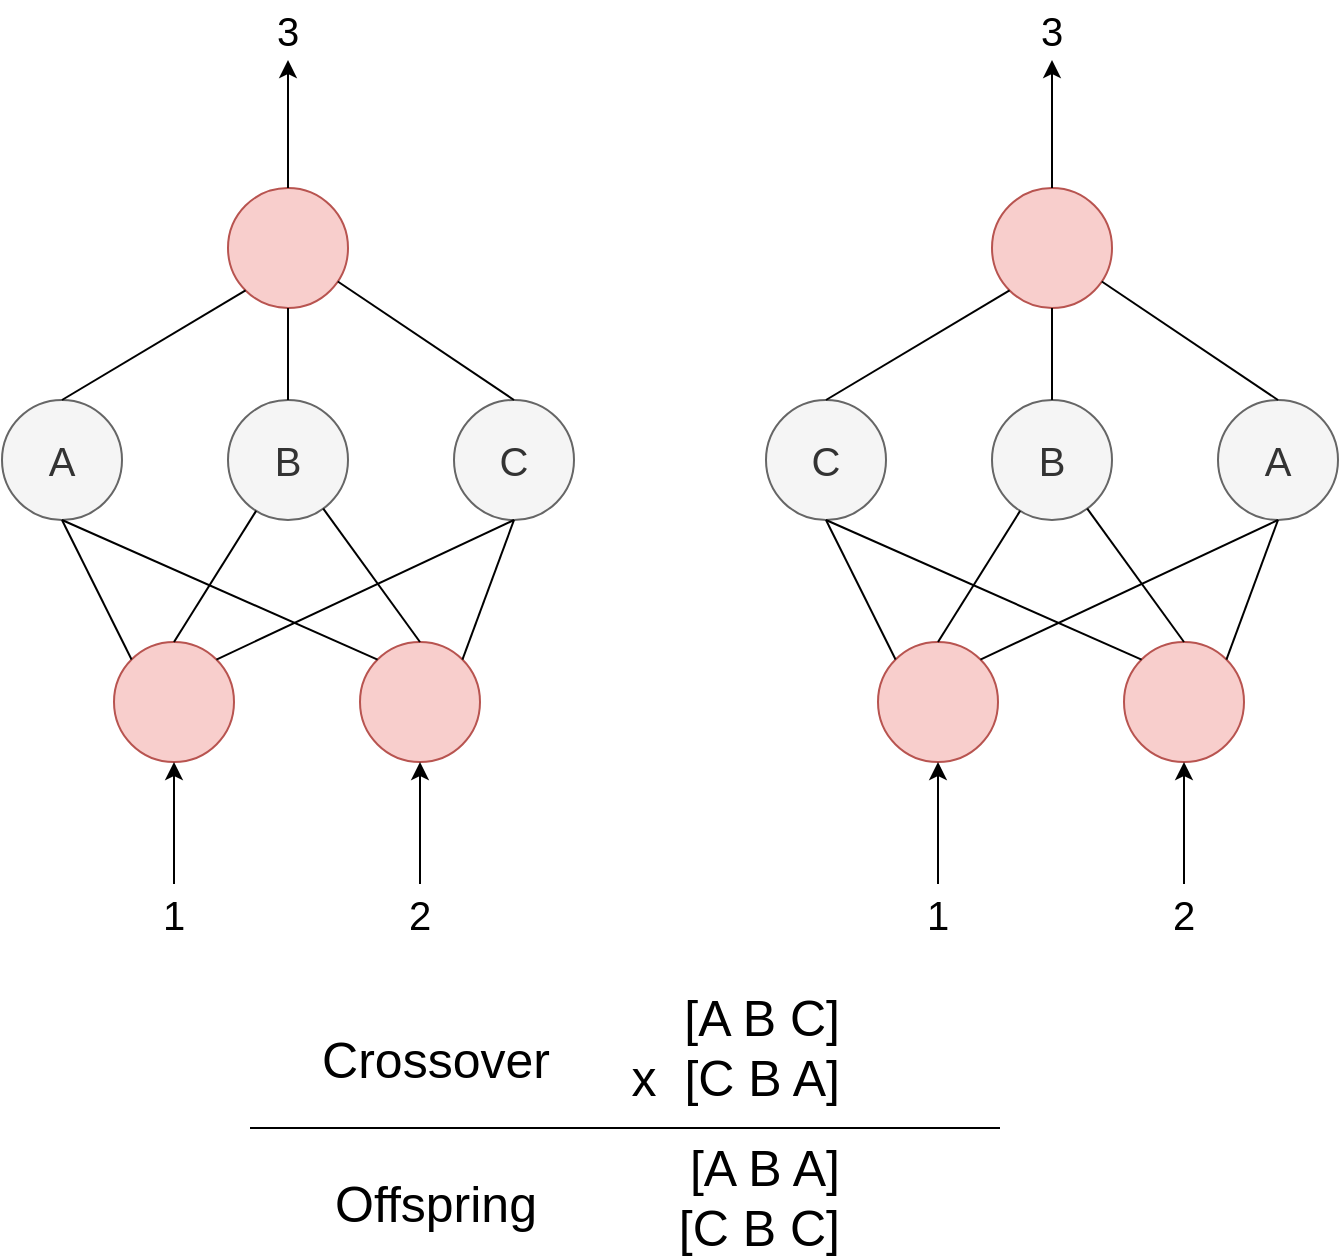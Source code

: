 <mxfile scale="1" border="0" version="28.0.4">
  <diagram name="Page-1" id="lqh_Il7PUDTA4zO0Oj97">
    <mxGraphModel dx="1332" dy="968" grid="0" gridSize="10" guides="1" tooltips="1" connect="1" arrows="1" fold="1" page="0" pageScale="1" pageWidth="850" pageHeight="1100" math="0" shadow="0">
      <root>
        <mxCell id="0" />
        <mxCell id="1" parent="0" />
        <mxCell id="Nd5IJ-L-UjgMi4WhHVAJ-4" style="edgeStyle=none;curved=1;rounded=0;orthogonalLoop=1;jettySize=auto;html=1;entryX=1;entryY=0.5;entryDx=0;entryDy=0;fontSize=16;startSize=8;endSize=8;" parent="1" edge="1">
          <mxGeometry relative="1" as="geometry">
            <mxPoint x="34" y="88" as="sourcePoint" />
            <mxPoint x="34" y="88" as="targetPoint" />
          </mxGeometry>
        </mxCell>
        <mxCell id="Nd5IJ-L-UjgMi4WhHVAJ-5" value="&lt;font style=&quot;font-size: 20px;&quot;&gt;B&lt;/font&gt;" style="ellipse;whiteSpace=wrap;html=1;fontSize=16;fillColor=#f5f5f5;fontColor=#333333;strokeColor=#666666;" parent="1" vertex="1">
          <mxGeometry x="73" y="-143" width="60" height="60" as="geometry" />
        </mxCell>
        <mxCell id="Nd5IJ-L-UjgMi4WhHVAJ-8" value="" style="ellipse;whiteSpace=wrap;html=1;fontSize=16;fillColor=#f8cecc;strokeColor=#b85450;" parent="1" vertex="1">
          <mxGeometry x="16" y="-22" width="60" height="60" as="geometry" />
        </mxCell>
        <mxCell id="Nd5IJ-L-UjgMi4WhHVAJ-14" value="" style="edgeStyle=none;curved=1;rounded=0;orthogonalLoop=1;jettySize=auto;html=1;fontSize=16;startSize=8;endSize=8;endArrow=none;endFill=0;entryX=0.5;entryY=0;entryDx=0;entryDy=0;" parent="1" source="Nd5IJ-L-UjgMi4WhHVAJ-5" target="Nd5IJ-L-UjgMi4WhHVAJ-8" edge="1">
          <mxGeometry relative="1" as="geometry">
            <mxPoint x="247" y="-90" as="sourcePoint" />
            <mxPoint x="46" y="-41" as="targetPoint" />
          </mxGeometry>
        </mxCell>
        <mxCell id="AVQ2NDTrIzkf_kXeqUEB-1" value="" style="ellipse;whiteSpace=wrap;html=1;fontSize=16;fillColor=#f8cecc;strokeColor=#b85450;" parent="1" vertex="1">
          <mxGeometry x="73" y="-249" width="60" height="60" as="geometry" />
        </mxCell>
        <mxCell id="AVQ2NDTrIzkf_kXeqUEB-5" value="" style="edgeStyle=none;curved=1;rounded=0;orthogonalLoop=1;jettySize=auto;html=1;fontSize=16;startSize=8;endSize=8;endArrow=none;endFill=0;" parent="1" source="AVQ2NDTrIzkf_kXeqUEB-1" target="Nd5IJ-L-UjgMi4WhHVAJ-5" edge="1">
          <mxGeometry relative="1" as="geometry">
            <mxPoint x="97" y="-71" as="sourcePoint" />
            <mxPoint x="69" y="-28" as="targetPoint" />
          </mxGeometry>
        </mxCell>
        <mxCell id="AVQ2NDTrIzkf_kXeqUEB-7" value="" style="ellipse;whiteSpace=wrap;html=1;fontSize=16;fillColor=#f8cecc;strokeColor=#b85450;" parent="1" vertex="1">
          <mxGeometry x="139" y="-22" width="60" height="60" as="geometry" />
        </mxCell>
        <mxCell id="AVQ2NDTrIzkf_kXeqUEB-8" value="" style="edgeStyle=none;curved=1;rounded=0;orthogonalLoop=1;jettySize=auto;html=1;fontSize=16;startSize=8;endSize=8;endArrow=none;endFill=0;entryX=0.5;entryY=0;entryDx=0;entryDy=0;" parent="1" source="Nd5IJ-L-UjgMi4WhHVAJ-5" target="AVQ2NDTrIzkf_kXeqUEB-7" edge="1">
          <mxGeometry relative="1" as="geometry">
            <mxPoint x="98" y="-70" as="sourcePoint" />
            <mxPoint x="71" y="-27" as="targetPoint" />
          </mxGeometry>
        </mxCell>
        <mxCell id="huoUurtpqqZWKAT2L6YX-1" value="&lt;font style=&quot;font-size: 20px;&quot;&gt;C&lt;/font&gt;" style="ellipse;whiteSpace=wrap;html=1;fontSize=16;fillColor=#f5f5f5;fontColor=#333333;strokeColor=#666666;" parent="1" vertex="1">
          <mxGeometry x="186" y="-143" width="60" height="60" as="geometry" />
        </mxCell>
        <mxCell id="huoUurtpqqZWKAT2L6YX-2" value="" style="edgeStyle=none;curved=1;rounded=0;orthogonalLoop=1;jettySize=auto;html=1;fontSize=16;startSize=8;endSize=8;endArrow=none;endFill=0;exitX=1;exitY=0;exitDx=0;exitDy=0;entryX=0.5;entryY=1;entryDx=0;entryDy=0;" parent="1" source="Nd5IJ-L-UjgMi4WhHVAJ-8" target="huoUurtpqqZWKAT2L6YX-1" edge="1">
          <mxGeometry relative="1" as="geometry">
            <mxPoint x="78" y="-79" as="sourcePoint" />
            <mxPoint x="174" y="-78" as="targetPoint" />
          </mxGeometry>
        </mxCell>
        <mxCell id="huoUurtpqqZWKAT2L6YX-4" value="" style="edgeStyle=none;curved=1;rounded=0;orthogonalLoop=1;jettySize=auto;html=1;fontSize=16;startSize=8;endSize=8;endArrow=none;endFill=0;entryX=0.5;entryY=0;entryDx=0;entryDy=0;" parent="1" source="AVQ2NDTrIzkf_kXeqUEB-1" target="huoUurtpqqZWKAT2L6YX-1" edge="1">
          <mxGeometry relative="1" as="geometry">
            <mxPoint x="99" y="-182" as="sourcePoint" />
            <mxPoint x="70" y="-127" as="targetPoint" />
          </mxGeometry>
        </mxCell>
        <mxCell id="huoUurtpqqZWKAT2L6YX-10" value="" style="edgeStyle=none;curved=1;rounded=0;orthogonalLoop=1;jettySize=auto;html=1;fontSize=16;startSize=8;endSize=8;endArrow=none;endFill=0;entryX=1;entryY=0;entryDx=0;entryDy=0;exitX=0.5;exitY=1;exitDx=0;exitDy=0;" parent="1" source="huoUurtpqqZWKAT2L6YX-1" target="AVQ2NDTrIzkf_kXeqUEB-7" edge="1">
          <mxGeometry relative="1" as="geometry">
            <mxPoint x="78" y="-79" as="sourcePoint" />
            <mxPoint x="157" y="-3" as="targetPoint" />
          </mxGeometry>
        </mxCell>
        <mxCell id="huoUurtpqqZWKAT2L6YX-18" style="edgeStyle=none;curved=1;rounded=0;orthogonalLoop=1;jettySize=auto;html=1;entryX=1;entryY=0.5;entryDx=0;entryDy=0;fontSize=16;startSize=8;endSize=8;" parent="1" edge="1">
          <mxGeometry relative="1" as="geometry">
            <mxPoint x="391" y="87" as="sourcePoint" />
            <mxPoint x="391" y="87" as="targetPoint" />
          </mxGeometry>
        </mxCell>
        <mxCell id="p5pKZvlz4i5NCOuKB2SX-1" value="&lt;font style=&quot;font-size: 20px;&quot;&gt;A&lt;/font&gt;" style="ellipse;whiteSpace=wrap;html=1;fontSize=16;fillColor=#f5f5f5;fontColor=#333333;strokeColor=#666666;" vertex="1" parent="1">
          <mxGeometry x="-40" y="-143" width="60" height="60" as="geometry" />
        </mxCell>
        <mxCell id="p5pKZvlz4i5NCOuKB2SX-2" value="" style="edgeStyle=none;curved=1;rounded=0;orthogonalLoop=1;jettySize=auto;html=1;fontSize=16;startSize=8;endSize=8;endArrow=none;endFill=0;exitX=0;exitY=1;exitDx=0;exitDy=0;entryX=0.5;entryY=0;entryDx=0;entryDy=0;" edge="1" parent="1" source="AVQ2NDTrIzkf_kXeqUEB-1" target="p5pKZvlz4i5NCOuKB2SX-1">
          <mxGeometry relative="1" as="geometry">
            <mxPoint x="135" y="-188" as="sourcePoint" />
            <mxPoint x="204" y="-123" as="targetPoint" />
          </mxGeometry>
        </mxCell>
        <mxCell id="p5pKZvlz4i5NCOuKB2SX-3" value="" style="edgeStyle=none;curved=1;rounded=0;orthogonalLoop=1;jettySize=auto;html=1;fontSize=16;startSize=8;endSize=8;endArrow=none;endFill=0;exitX=0.5;exitY=1;exitDx=0;exitDy=0;entryX=0;entryY=0;entryDx=0;entryDy=0;" edge="1" parent="1" source="p5pKZvlz4i5NCOuKB2SX-1" target="Nd5IJ-L-UjgMi4WhHVAJ-8">
          <mxGeometry relative="1" as="geometry">
            <mxPoint x="100" y="-76" as="sourcePoint" />
            <mxPoint x="69" y="-9" as="targetPoint" />
          </mxGeometry>
        </mxCell>
        <mxCell id="p5pKZvlz4i5NCOuKB2SX-5" value="" style="edgeStyle=none;curved=1;rounded=0;orthogonalLoop=1;jettySize=auto;html=1;fontSize=16;startSize=8;endSize=8;endArrow=none;endFill=0;exitX=0;exitY=0;exitDx=0;exitDy=0;entryX=0.5;entryY=1;entryDx=0;entryDy=0;" edge="1" parent="1" source="AVQ2NDTrIzkf_kXeqUEB-7" target="p5pKZvlz4i5NCOuKB2SX-1">
          <mxGeometry relative="1" as="geometry">
            <mxPoint x="77" y="-3" as="sourcePoint" />
            <mxPoint x="201" y="-86" as="targetPoint" />
          </mxGeometry>
        </mxCell>
        <mxCell id="p5pKZvlz4i5NCOuKB2SX-6" value="" style="endArrow=classic;html=1;rounded=0;entryX=0.5;entryY=1;entryDx=0;entryDy=0;horizontal=1;exitX=0.5;exitY=0;exitDx=0;exitDy=0;" edge="1" parent="1" source="p5pKZvlz4i5NCOuKB2SX-9" target="Nd5IJ-L-UjgMi4WhHVAJ-8">
          <mxGeometry width="50" height="50" relative="1" as="geometry">
            <mxPoint x="46" y="98" as="sourcePoint" />
            <mxPoint x="86" y="65" as="targetPoint" />
          </mxGeometry>
        </mxCell>
        <mxCell id="p5pKZvlz4i5NCOuKB2SX-7" value="" style="endArrow=classic;html=1;rounded=0;entryX=0.5;entryY=1;entryDx=0;entryDy=0;exitX=0.5;exitY=0;exitDx=0;exitDy=0;" edge="1" parent="1" source="p5pKZvlz4i5NCOuKB2SX-10" target="AVQ2NDTrIzkf_kXeqUEB-7">
          <mxGeometry width="50" height="50" relative="1" as="geometry">
            <mxPoint x="168.52" y="98" as="sourcePoint" />
            <mxPoint x="168.52" y="38" as="targetPoint" />
          </mxGeometry>
        </mxCell>
        <mxCell id="p5pKZvlz4i5NCOuKB2SX-8" value="" style="endArrow=classic;html=1;rounded=0;entryX=0.5;entryY=1;entryDx=0;entryDy=0;exitX=0.5;exitY=0;exitDx=0;exitDy=0;" edge="1" parent="1" source="AVQ2NDTrIzkf_kXeqUEB-1" target="p5pKZvlz4i5NCOuKB2SX-39">
          <mxGeometry width="50" height="50" relative="1" as="geometry">
            <mxPoint x="102.52" y="-249" as="sourcePoint" />
            <mxPoint x="102.52" y="-309" as="targetPoint" />
          </mxGeometry>
        </mxCell>
        <mxCell id="p5pKZvlz4i5NCOuKB2SX-9" value="&lt;font style=&quot;font-size: 20px;&quot;&gt;1&lt;/font&gt;" style="text;html=1;align=center;verticalAlign=middle;whiteSpace=wrap;rounded=0;" vertex="1" parent="1">
          <mxGeometry x="16" y="99" width="60" height="30" as="geometry" />
        </mxCell>
        <mxCell id="p5pKZvlz4i5NCOuKB2SX-10" value="&lt;font style=&quot;font-size: 20px;&quot;&gt;2&lt;/font&gt;" style="text;html=1;align=center;verticalAlign=middle;whiteSpace=wrap;rounded=0;" vertex="1" parent="1">
          <mxGeometry x="139" y="99" width="60" height="30" as="geometry" />
        </mxCell>
        <mxCell id="p5pKZvlz4i5NCOuKB2SX-12" style="edgeStyle=none;curved=1;rounded=0;orthogonalLoop=1;jettySize=auto;html=1;entryX=1;entryY=0.5;entryDx=0;entryDy=0;fontSize=16;startSize=8;endSize=8;" edge="1" parent="1">
          <mxGeometry relative="1" as="geometry">
            <mxPoint x="416" y="88" as="sourcePoint" />
            <mxPoint x="416" y="88" as="targetPoint" />
          </mxGeometry>
        </mxCell>
        <mxCell id="p5pKZvlz4i5NCOuKB2SX-13" value="&lt;font style=&quot;font-size: 20px;&quot;&gt;B&lt;/font&gt;" style="ellipse;whiteSpace=wrap;html=1;fontSize=16;fillColor=#f5f5f5;fontColor=#333333;strokeColor=#666666;" vertex="1" parent="1">
          <mxGeometry x="455" y="-143" width="60" height="60" as="geometry" />
        </mxCell>
        <mxCell id="p5pKZvlz4i5NCOuKB2SX-14" value="" style="ellipse;whiteSpace=wrap;html=1;fontSize=16;fillColor=#f8cecc;strokeColor=#b85450;" vertex="1" parent="1">
          <mxGeometry x="398" y="-22" width="60" height="60" as="geometry" />
        </mxCell>
        <mxCell id="p5pKZvlz4i5NCOuKB2SX-15" value="" style="edgeStyle=none;curved=1;rounded=0;orthogonalLoop=1;jettySize=auto;html=1;fontSize=16;startSize=8;endSize=8;endArrow=none;endFill=0;entryX=0.5;entryY=0;entryDx=0;entryDy=0;" edge="1" source="p5pKZvlz4i5NCOuKB2SX-13" target="p5pKZvlz4i5NCOuKB2SX-14" parent="1">
          <mxGeometry relative="1" as="geometry">
            <mxPoint x="629" y="-90" as="sourcePoint" />
            <mxPoint x="428" y="-41" as="targetPoint" />
          </mxGeometry>
        </mxCell>
        <mxCell id="p5pKZvlz4i5NCOuKB2SX-16" value="" style="ellipse;whiteSpace=wrap;html=1;fontSize=16;fillColor=#f8cecc;strokeColor=#b85450;" vertex="1" parent="1">
          <mxGeometry x="455" y="-249" width="60" height="60" as="geometry" />
        </mxCell>
        <mxCell id="p5pKZvlz4i5NCOuKB2SX-17" value="" style="edgeStyle=none;curved=1;rounded=0;orthogonalLoop=1;jettySize=auto;html=1;fontSize=16;startSize=8;endSize=8;endArrow=none;endFill=0;" edge="1" source="p5pKZvlz4i5NCOuKB2SX-16" target="p5pKZvlz4i5NCOuKB2SX-13" parent="1">
          <mxGeometry relative="1" as="geometry">
            <mxPoint x="479" y="-71" as="sourcePoint" />
            <mxPoint x="451" y="-28" as="targetPoint" />
          </mxGeometry>
        </mxCell>
        <mxCell id="p5pKZvlz4i5NCOuKB2SX-18" value="" style="ellipse;whiteSpace=wrap;html=1;fontSize=16;fillColor=#f8cecc;strokeColor=#b85450;" vertex="1" parent="1">
          <mxGeometry x="521" y="-22" width="60" height="60" as="geometry" />
        </mxCell>
        <mxCell id="p5pKZvlz4i5NCOuKB2SX-19" value="" style="edgeStyle=none;curved=1;rounded=0;orthogonalLoop=1;jettySize=auto;html=1;fontSize=16;startSize=8;endSize=8;endArrow=none;endFill=0;entryX=0.5;entryY=0;entryDx=0;entryDy=0;" edge="1" source="p5pKZvlz4i5NCOuKB2SX-13" target="p5pKZvlz4i5NCOuKB2SX-18" parent="1">
          <mxGeometry relative="1" as="geometry">
            <mxPoint x="480" y="-70" as="sourcePoint" />
            <mxPoint x="453" y="-27" as="targetPoint" />
          </mxGeometry>
        </mxCell>
        <mxCell id="p5pKZvlz4i5NCOuKB2SX-20" value="&lt;font style=&quot;font-size: 20px;&quot;&gt;A&lt;/font&gt;" style="ellipse;whiteSpace=wrap;html=1;fontSize=16;fillColor=#f5f5f5;fontColor=#333333;strokeColor=#666666;" vertex="1" parent="1">
          <mxGeometry x="568" y="-143" width="60" height="60" as="geometry" />
        </mxCell>
        <mxCell id="p5pKZvlz4i5NCOuKB2SX-21" value="" style="edgeStyle=none;curved=1;rounded=0;orthogonalLoop=1;jettySize=auto;html=1;fontSize=16;startSize=8;endSize=8;endArrow=none;endFill=0;exitX=1;exitY=0;exitDx=0;exitDy=0;entryX=0.5;entryY=1;entryDx=0;entryDy=0;" edge="1" source="p5pKZvlz4i5NCOuKB2SX-14" target="p5pKZvlz4i5NCOuKB2SX-20" parent="1">
          <mxGeometry relative="1" as="geometry">
            <mxPoint x="460" y="-79" as="sourcePoint" />
            <mxPoint x="556" y="-78" as="targetPoint" />
          </mxGeometry>
        </mxCell>
        <mxCell id="p5pKZvlz4i5NCOuKB2SX-22" value="" style="edgeStyle=none;curved=1;rounded=0;orthogonalLoop=1;jettySize=auto;html=1;fontSize=16;startSize=8;endSize=8;endArrow=none;endFill=0;entryX=0.5;entryY=0;entryDx=0;entryDy=0;" edge="1" source="p5pKZvlz4i5NCOuKB2SX-16" target="p5pKZvlz4i5NCOuKB2SX-20" parent="1">
          <mxGeometry relative="1" as="geometry">
            <mxPoint x="481" y="-182" as="sourcePoint" />
            <mxPoint x="452" y="-127" as="targetPoint" />
          </mxGeometry>
        </mxCell>
        <mxCell id="p5pKZvlz4i5NCOuKB2SX-23" value="" style="edgeStyle=none;curved=1;rounded=0;orthogonalLoop=1;jettySize=auto;html=1;fontSize=16;startSize=8;endSize=8;endArrow=none;endFill=0;entryX=1;entryY=0;entryDx=0;entryDy=0;exitX=0.5;exitY=1;exitDx=0;exitDy=0;" edge="1" source="p5pKZvlz4i5NCOuKB2SX-20" target="p5pKZvlz4i5NCOuKB2SX-18" parent="1">
          <mxGeometry relative="1" as="geometry">
            <mxPoint x="460" y="-79" as="sourcePoint" />
            <mxPoint x="539" y="-3" as="targetPoint" />
          </mxGeometry>
        </mxCell>
        <mxCell id="p5pKZvlz4i5NCOuKB2SX-24" value="&lt;font style=&quot;font-size: 20px;&quot;&gt;C&lt;/font&gt;" style="ellipse;whiteSpace=wrap;html=1;fontSize=16;fillColor=#f5f5f5;fontColor=#333333;strokeColor=#666666;" vertex="1" parent="1">
          <mxGeometry x="342" y="-143" width="60" height="60" as="geometry" />
        </mxCell>
        <mxCell id="p5pKZvlz4i5NCOuKB2SX-25" value="" style="edgeStyle=none;curved=1;rounded=0;orthogonalLoop=1;jettySize=auto;html=1;fontSize=16;startSize=8;endSize=8;endArrow=none;endFill=0;exitX=0;exitY=1;exitDx=0;exitDy=0;entryX=0.5;entryY=0;entryDx=0;entryDy=0;" edge="1" source="p5pKZvlz4i5NCOuKB2SX-16" target="p5pKZvlz4i5NCOuKB2SX-24" parent="1">
          <mxGeometry relative="1" as="geometry">
            <mxPoint x="517" y="-188" as="sourcePoint" />
            <mxPoint x="586" y="-123" as="targetPoint" />
          </mxGeometry>
        </mxCell>
        <mxCell id="p5pKZvlz4i5NCOuKB2SX-26" value="" style="edgeStyle=none;curved=1;rounded=0;orthogonalLoop=1;jettySize=auto;html=1;fontSize=16;startSize=8;endSize=8;endArrow=none;endFill=0;exitX=0.5;exitY=1;exitDx=0;exitDy=0;entryX=0;entryY=0;entryDx=0;entryDy=0;" edge="1" source="p5pKZvlz4i5NCOuKB2SX-24" target="p5pKZvlz4i5NCOuKB2SX-14" parent="1">
          <mxGeometry relative="1" as="geometry">
            <mxPoint x="482" y="-76" as="sourcePoint" />
            <mxPoint x="451" y="-9" as="targetPoint" />
          </mxGeometry>
        </mxCell>
        <mxCell id="p5pKZvlz4i5NCOuKB2SX-27" value="" style="edgeStyle=none;curved=1;rounded=0;orthogonalLoop=1;jettySize=auto;html=1;fontSize=16;startSize=8;endSize=8;endArrow=none;endFill=0;exitX=0;exitY=0;exitDx=0;exitDy=0;entryX=0.5;entryY=1;entryDx=0;entryDy=0;" edge="1" source="p5pKZvlz4i5NCOuKB2SX-18" target="p5pKZvlz4i5NCOuKB2SX-24" parent="1">
          <mxGeometry relative="1" as="geometry">
            <mxPoint x="459" y="-3" as="sourcePoint" />
            <mxPoint x="583" y="-86" as="targetPoint" />
          </mxGeometry>
        </mxCell>
        <mxCell id="p5pKZvlz4i5NCOuKB2SX-28" value="" style="endArrow=classic;html=1;rounded=0;entryX=0.5;entryY=1;entryDx=0;entryDy=0;exitX=0.5;exitY=0;exitDx=0;exitDy=0;" edge="1" target="p5pKZvlz4i5NCOuKB2SX-14" parent="1" source="p5pKZvlz4i5NCOuKB2SX-31">
          <mxGeometry width="50" height="50" relative="1" as="geometry">
            <mxPoint x="428" y="98" as="sourcePoint" />
            <mxPoint x="468" y="65" as="targetPoint" />
            <Array as="points" />
          </mxGeometry>
        </mxCell>
        <mxCell id="p5pKZvlz4i5NCOuKB2SX-29" value="" style="endArrow=classic;html=1;rounded=0;entryX=0.5;entryY=1;entryDx=0;entryDy=0;exitX=0.5;exitY=0;exitDx=0;exitDy=0;" edge="1" target="p5pKZvlz4i5NCOuKB2SX-18" parent="1" source="p5pKZvlz4i5NCOuKB2SX-32">
          <mxGeometry width="50" height="50" relative="1" as="geometry">
            <mxPoint x="550.52" y="98" as="sourcePoint" />
            <mxPoint x="550.52" y="38" as="targetPoint" />
          </mxGeometry>
        </mxCell>
        <mxCell id="p5pKZvlz4i5NCOuKB2SX-30" value="" style="endArrow=classic;html=1;rounded=0;entryX=0.5;entryY=1;entryDx=0;entryDy=0;exitX=0.5;exitY=0;exitDx=0;exitDy=0;" edge="1" source="p5pKZvlz4i5NCOuKB2SX-16" parent="1" target="p5pKZvlz4i5NCOuKB2SX-33">
          <mxGeometry width="50" height="50" relative="1" as="geometry">
            <mxPoint x="484.52" y="-249" as="sourcePoint" />
            <mxPoint x="484.52" y="-309" as="targetPoint" />
          </mxGeometry>
        </mxCell>
        <mxCell id="p5pKZvlz4i5NCOuKB2SX-31" value="&lt;font style=&quot;font-size: 20px;&quot;&gt;1&lt;/font&gt;" style="text;html=1;align=center;verticalAlign=middle;whiteSpace=wrap;rounded=0;" vertex="1" parent="1">
          <mxGeometry x="398" y="99" width="60" height="30" as="geometry" />
        </mxCell>
        <mxCell id="p5pKZvlz4i5NCOuKB2SX-32" value="&lt;font style=&quot;font-size: 20px;&quot;&gt;2&lt;/font&gt;" style="text;html=1;align=center;verticalAlign=middle;whiteSpace=wrap;rounded=0;" vertex="1" parent="1">
          <mxGeometry x="521" y="99" width="60" height="30" as="geometry" />
        </mxCell>
        <mxCell id="p5pKZvlz4i5NCOuKB2SX-33" value="&lt;font style=&quot;font-size: 20px;&quot;&gt;3&lt;/font&gt;" style="text;html=1;align=center;verticalAlign=middle;whiteSpace=wrap;rounded=0;" vertex="1" parent="1">
          <mxGeometry x="455" y="-343" width="60" height="30" as="geometry" />
        </mxCell>
        <mxCell id="p5pKZvlz4i5NCOuKB2SX-34" value="&lt;div align=&quot;right&quot;&gt;&lt;font style=&quot;font-size: 25px;&quot;&gt;&amp;nbsp;[A B C]&lt;/font&gt;&lt;/div&gt;&lt;div align=&quot;right&quot;&gt;&lt;font style=&quot;font-size: 25px;&quot;&gt;x&amp;nbsp; [C B A]&lt;/font&gt;&lt;/div&gt;&lt;div align=&quot;right&quot;&gt;&lt;br&gt;&lt;/div&gt;&lt;div align=&quot;right&quot;&gt;&lt;font style=&quot;font-size: 25px;&quot;&gt;[A B A]&lt;br&gt;[C B C]&lt;/font&gt;&lt;/div&gt;" style="text;html=1;align=right;verticalAlign=middle;whiteSpace=wrap;rounded=0;" vertex="1" parent="1">
          <mxGeometry x="267" y="152" width="114" height="131" as="geometry" />
        </mxCell>
        <mxCell id="p5pKZvlz4i5NCOuKB2SX-35" value="" style="endArrow=none;html=1;rounded=0;" edge="1" parent="1">
          <mxGeometry width="50" height="50" relative="1" as="geometry">
            <mxPoint x="459" y="221" as="sourcePoint" />
            <mxPoint x="84" y="221" as="targetPoint" />
          </mxGeometry>
        </mxCell>
        <mxCell id="p5pKZvlz4i5NCOuKB2SX-36" value="&lt;font style=&quot;font-size: 25px;&quot;&gt;Crossover&lt;/font&gt;" style="text;html=1;align=center;verticalAlign=middle;whiteSpace=wrap;rounded=0;" vertex="1" parent="1">
          <mxGeometry x="85" y="171" width="184" height="30" as="geometry" />
        </mxCell>
        <mxCell id="p5pKZvlz4i5NCOuKB2SX-37" value="&lt;font style=&quot;font-size: 25px;&quot;&gt;Offspring&lt;/font&gt;" style="text;html=1;align=center;verticalAlign=middle;whiteSpace=wrap;rounded=0;" vertex="1" parent="1">
          <mxGeometry x="85" y="243" width="184" height="30" as="geometry" />
        </mxCell>
        <mxCell id="p5pKZvlz4i5NCOuKB2SX-39" value="&lt;font style=&quot;font-size: 20px;&quot;&gt;3&lt;/font&gt;" style="text;html=1;align=center;verticalAlign=middle;whiteSpace=wrap;rounded=0;" vertex="1" parent="1">
          <mxGeometry x="73" y="-343" width="60" height="30" as="geometry" />
        </mxCell>
      </root>
    </mxGraphModel>
  </diagram>
</mxfile>
